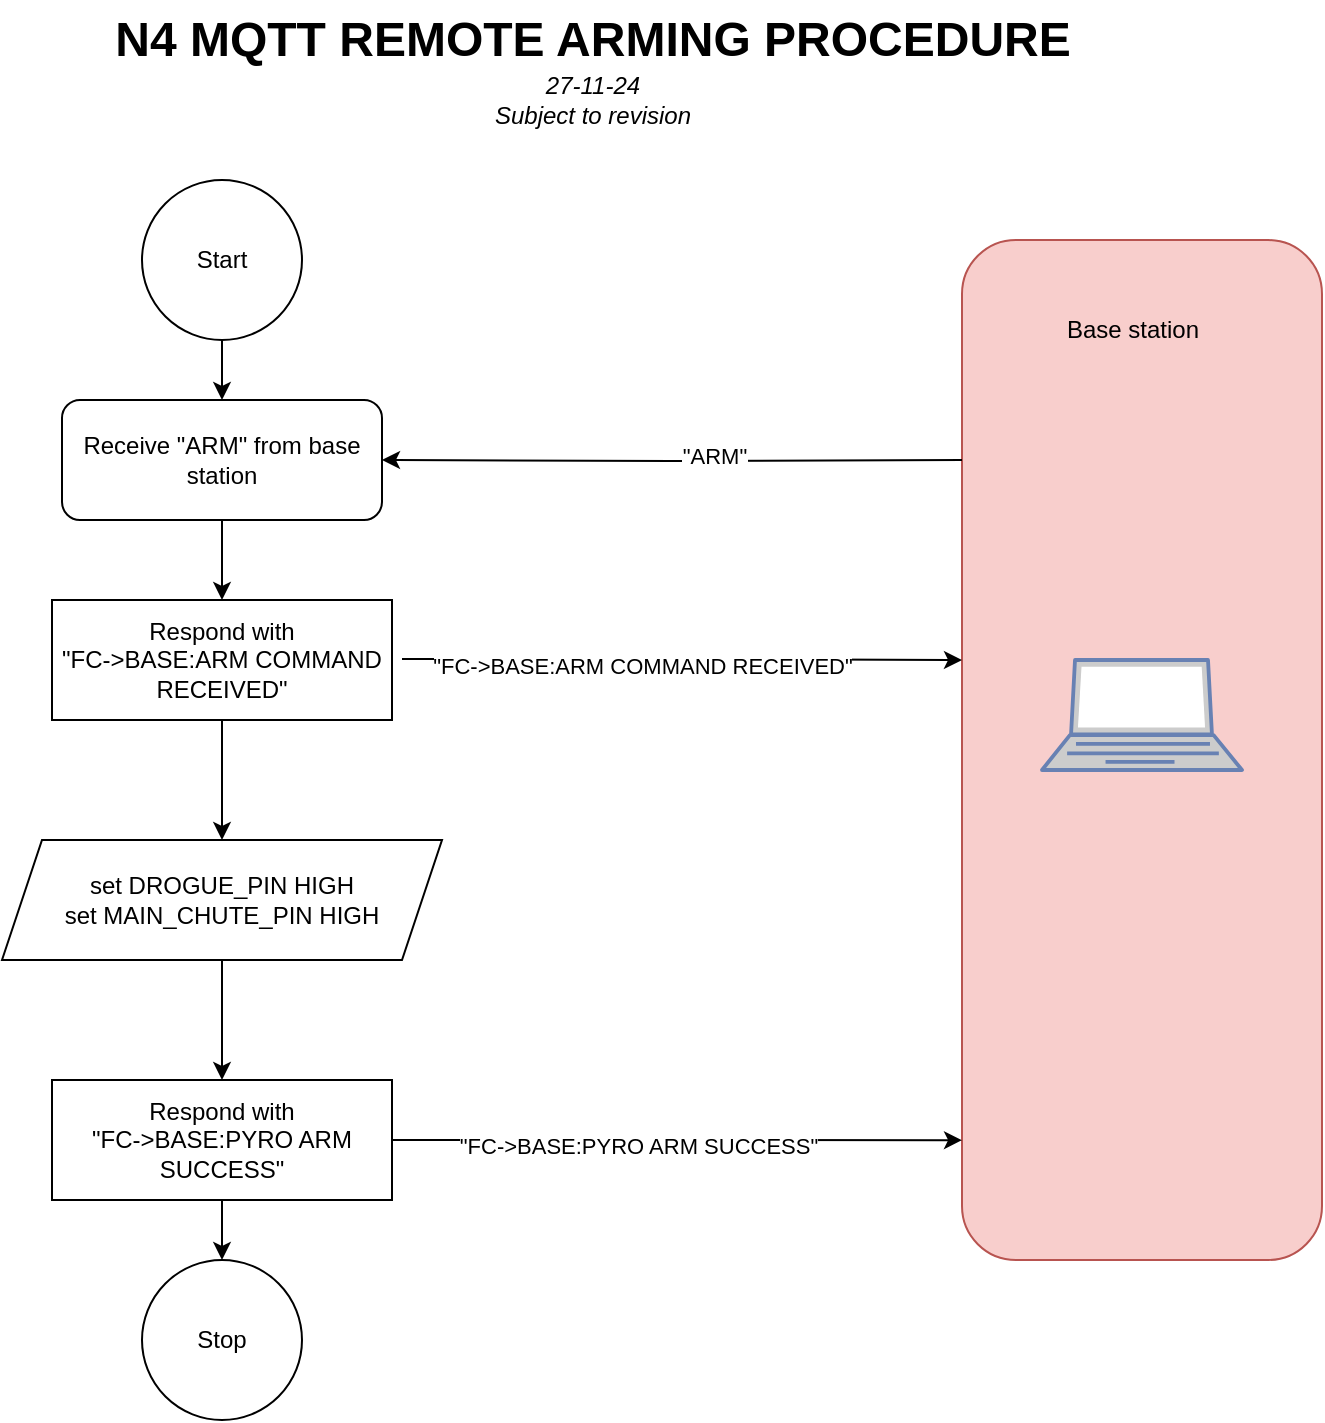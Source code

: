 <mxfile version="20.8.16" type="device"><diagram name="Page-1" id="geBQNYJLZivRim5hwH6x"><mxGraphModel dx="1243" dy="940" grid="1" gridSize="10" guides="1" tooltips="1" connect="1" arrows="1" fold="1" page="1" pageScale="1" pageWidth="850" pageHeight="1100" math="0" shadow="0"><root><mxCell id="0"/><mxCell id="1" parent="0"/><mxCell id="oGzVqXjBuYNysCuOjWaX-14" value="" style="rounded=1;whiteSpace=wrap;html=1;fillColor=#f8cecc;strokeColor=#b85450;" vertex="1" parent="1"><mxGeometry x="610" y="170" width="180" height="510" as="geometry"/></mxCell><mxCell id="oGzVqXjBuYNysCuOjWaX-3" value="" style="edgeStyle=orthogonalEdgeStyle;rounded=0;orthogonalLoop=1;jettySize=auto;html=1;" edge="1" parent="1" source="oGzVqXjBuYNysCuOjWaX-1" target="oGzVqXjBuYNysCuOjWaX-2"><mxGeometry relative="1" as="geometry"/></mxCell><mxCell id="oGzVqXjBuYNysCuOjWaX-1" value="Start" style="ellipse;whiteSpace=wrap;html=1;aspect=fixed;" vertex="1" parent="1"><mxGeometry x="200" y="140" width="80" height="80" as="geometry"/></mxCell><mxCell id="oGzVqXjBuYNysCuOjWaX-6" style="edgeStyle=orthogonalEdgeStyle;rounded=0;orthogonalLoop=1;jettySize=auto;html=1;" edge="1" parent="1" target="oGzVqXjBuYNysCuOjWaX-2"><mxGeometry relative="1" as="geometry"><mxPoint x="610" y="280" as="sourcePoint"/></mxGeometry></mxCell><mxCell id="oGzVqXjBuYNysCuOjWaX-8" value="&quot;ARM&quot;" style="edgeLabel;html=1;align=center;verticalAlign=middle;resizable=0;points=[];" vertex="1" connectable="0" parent="oGzVqXjBuYNysCuOjWaX-6"><mxGeometry x="-0.142" y="-3" relative="1" as="geometry"><mxPoint as="offset"/></mxGeometry></mxCell><mxCell id="oGzVqXjBuYNysCuOjWaX-16" value="" style="edgeStyle=orthogonalEdgeStyle;rounded=0;orthogonalLoop=1;jettySize=auto;html=1;" edge="1" parent="1" source="oGzVqXjBuYNysCuOjWaX-2" target="oGzVqXjBuYNysCuOjWaX-13"><mxGeometry relative="1" as="geometry"/></mxCell><mxCell id="oGzVqXjBuYNysCuOjWaX-2" value="Receive &quot;ARM&quot; from base station" style="rounded=1;whiteSpace=wrap;html=1;" vertex="1" parent="1"><mxGeometry x="160" y="250" width="160" height="60" as="geometry"/></mxCell><mxCell id="oGzVqXjBuYNysCuOjWaX-4" value="" style="fontColor=#0066CC;verticalAlign=top;verticalLabelPosition=bottom;labelPosition=center;align=center;html=1;outlineConnect=0;fillColor=#CCCCCC;strokeColor=#6881B3;gradientColor=none;gradientDirection=north;strokeWidth=2;shape=mxgraph.networks.laptop;" vertex="1" parent="1"><mxGeometry x="650" y="380" width="100" height="55" as="geometry"/></mxCell><mxCell id="oGzVqXjBuYNysCuOjWaX-5" value="Base station" style="text;html=1;align=center;verticalAlign=middle;resizable=0;points=[];autosize=1;strokeColor=none;fillColor=none;" vertex="1" parent="1"><mxGeometry x="650" y="200" width="90" height="30" as="geometry"/></mxCell><mxCell id="oGzVqXjBuYNysCuOjWaX-18" value="" style="edgeStyle=orthogonalEdgeStyle;rounded=0;orthogonalLoop=1;jettySize=auto;html=1;" edge="1" parent="1" source="oGzVqXjBuYNysCuOjWaX-9" target="oGzVqXjBuYNysCuOjWaX-17"><mxGeometry relative="1" as="geometry"/></mxCell><mxCell id="oGzVqXjBuYNysCuOjWaX-9" value="set DROGUE_PIN HIGH&lt;br&gt;set MAIN_CHUTE_PIN HIGH" style="shape=parallelogram;perimeter=parallelogramPerimeter;whiteSpace=wrap;html=1;fixedSize=1;" vertex="1" parent="1"><mxGeometry x="130" y="470" width="220" height="60" as="geometry"/></mxCell><mxCell id="oGzVqXjBuYNysCuOjWaX-11" style="edgeStyle=orthogonalEdgeStyle;rounded=0;orthogonalLoop=1;jettySize=auto;html=1;" edge="1" parent="1"><mxGeometry relative="1" as="geometry"><mxPoint x="330" y="379.5" as="sourcePoint"/><mxPoint x="610" y="380" as="targetPoint"/><Array as="points"><mxPoint x="470" y="380"/><mxPoint x="610" y="380"/></Array></mxGeometry></mxCell><mxCell id="oGzVqXjBuYNysCuOjWaX-12" value="&quot;FC-&amp;gt;BASE:ARM COMMAND RECEIVED&quot;" style="edgeLabel;html=1;align=center;verticalAlign=middle;resizable=0;points=[];" vertex="1" connectable="0" parent="oGzVqXjBuYNysCuOjWaX-11"><mxGeometry x="-0.142" y="-3" relative="1" as="geometry"><mxPoint as="offset"/></mxGeometry></mxCell><mxCell id="oGzVqXjBuYNysCuOjWaX-15" value="" style="edgeStyle=orthogonalEdgeStyle;rounded=0;orthogonalLoop=1;jettySize=auto;html=1;" edge="1" parent="1" source="oGzVqXjBuYNysCuOjWaX-13" target="oGzVqXjBuYNysCuOjWaX-9"><mxGeometry relative="1" as="geometry"/></mxCell><mxCell id="oGzVqXjBuYNysCuOjWaX-13" value="Respond with &lt;br&gt;&quot;FC-&amp;gt;BASE:ARM COMMAND RECEIVED&quot;" style="rounded=0;whiteSpace=wrap;html=1;" vertex="1" parent="1"><mxGeometry x="155" y="350" width="170" height="60" as="geometry"/></mxCell><mxCell id="oGzVqXjBuYNysCuOjWaX-22" value="" style="edgeStyle=orthogonalEdgeStyle;rounded=0;orthogonalLoop=1;jettySize=auto;html=1;" edge="1" parent="1" source="oGzVqXjBuYNysCuOjWaX-17" target="oGzVqXjBuYNysCuOjWaX-21"><mxGeometry relative="1" as="geometry"/></mxCell><mxCell id="oGzVqXjBuYNysCuOjWaX-17" value="Respond with &lt;br&gt;&quot;FC-&amp;gt;BASE:PYRO ARM SUCCESS&lt;span style=&quot;background-color: initial;&quot;&gt;&quot;&lt;/span&gt;" style="rounded=0;whiteSpace=wrap;html=1;" vertex="1" parent="1"><mxGeometry x="155" y="590" width="170" height="60" as="geometry"/></mxCell><mxCell id="oGzVqXjBuYNysCuOjWaX-19" style="edgeStyle=orthogonalEdgeStyle;rounded=0;orthogonalLoop=1;jettySize=auto;html=1;exitX=1;exitY=0.5;exitDx=0;exitDy=0;" edge="1" parent="1" source="oGzVqXjBuYNysCuOjWaX-17"><mxGeometry relative="1" as="geometry"><mxPoint x="330.0" y="619.58" as="sourcePoint"/><mxPoint x="610.0" y="620.08" as="targetPoint"/><Array as="points"/></mxGeometry></mxCell><mxCell id="oGzVqXjBuYNysCuOjWaX-20" value="&quot;FC-&amp;gt;BASE:PYRO ARM SUCCESS&quot;" style="edgeLabel;html=1;align=center;verticalAlign=middle;resizable=0;points=[];" vertex="1" connectable="0" parent="oGzVqXjBuYNysCuOjWaX-19"><mxGeometry x="-0.142" y="-3" relative="1" as="geometry"><mxPoint as="offset"/></mxGeometry></mxCell><mxCell id="oGzVqXjBuYNysCuOjWaX-21" value="Stop" style="ellipse;whiteSpace=wrap;html=1;aspect=fixed;" vertex="1" parent="1"><mxGeometry x="200" y="680" width="80" height="80" as="geometry"/></mxCell><mxCell id="oGzVqXjBuYNysCuOjWaX-23" value="N4 MQTT REMOTE ARMING PROCEDURE" style="text;strokeColor=none;fillColor=none;html=1;fontSize=24;fontStyle=1;verticalAlign=middle;align=center;" vertex="1" parent="1"><mxGeometry x="375" y="50" width="100" height="40" as="geometry"/></mxCell><mxCell id="oGzVqXjBuYNysCuOjWaX-25" value="&lt;i&gt;27-11-24&lt;br&gt;Subject to revision&lt;/i&gt;" style="text;html=1;strokeColor=none;fillColor=none;align=center;verticalAlign=middle;whiteSpace=wrap;rounded=0;" vertex="1" parent="1"><mxGeometry x="308" y="80" width="235" height="40" as="geometry"/></mxCell></root></mxGraphModel></diagram></mxfile>